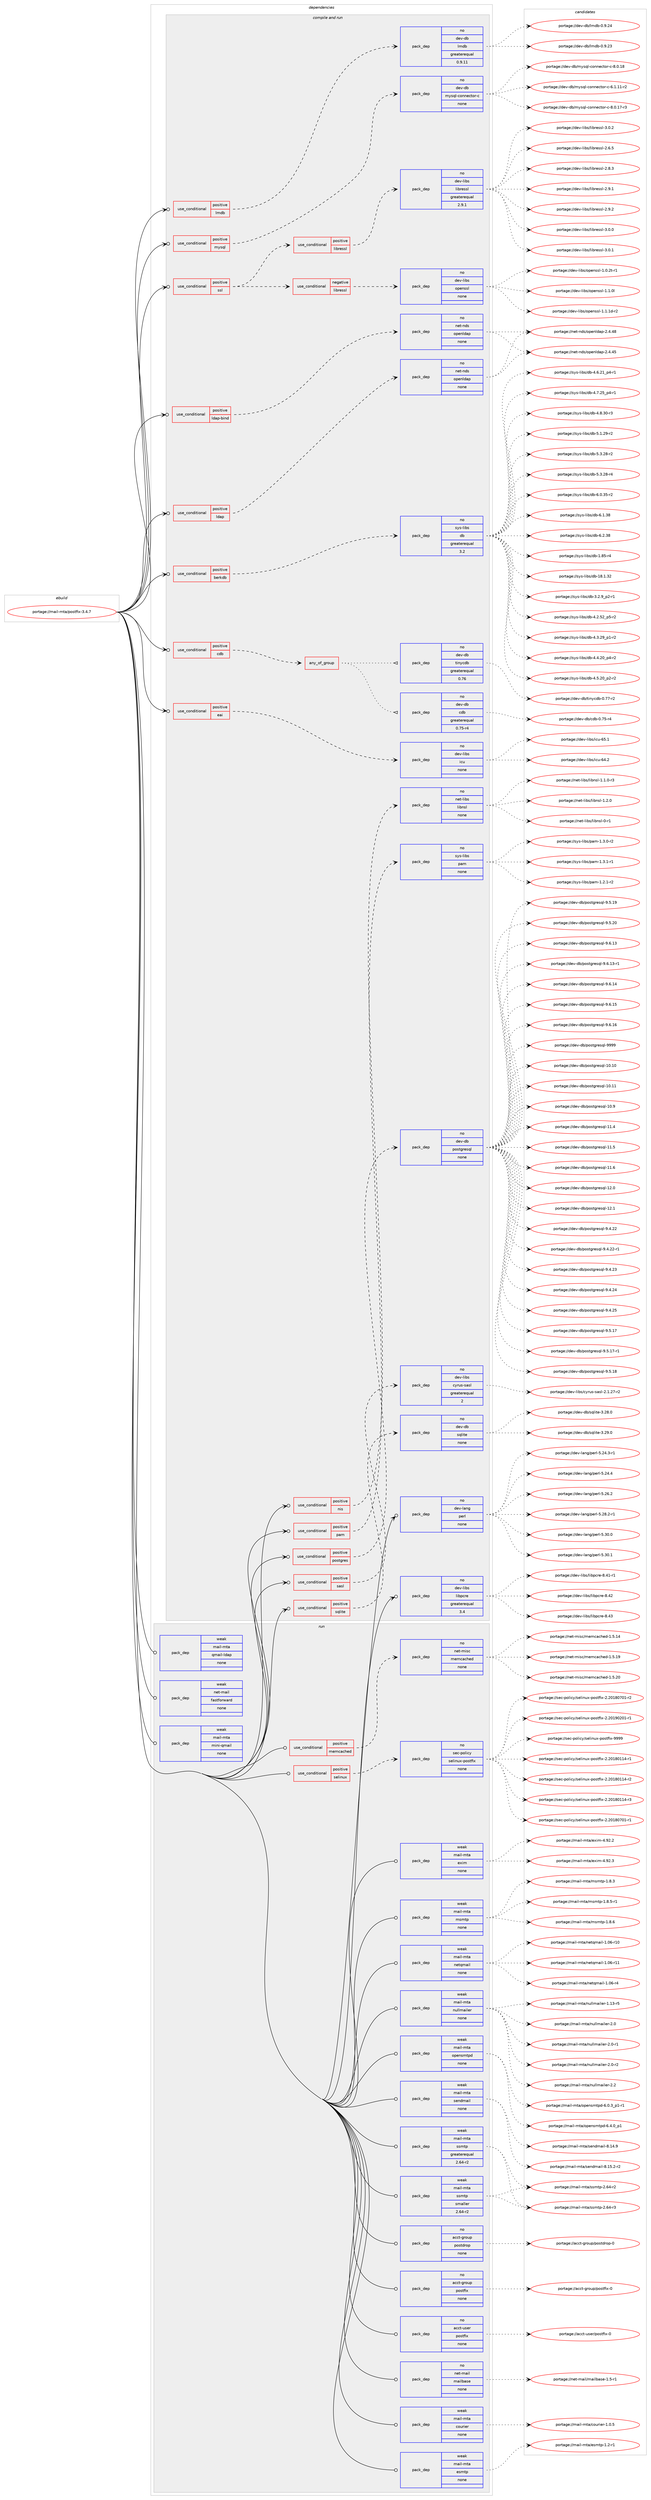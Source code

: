 digraph prolog {

# *************
# Graph options
# *************

newrank=true;
concentrate=true;
compound=true;
graph [rankdir=LR,fontname=Helvetica,fontsize=10,ranksep=1.5];#, ranksep=2.5, nodesep=0.2];
edge  [arrowhead=vee];
node  [fontname=Helvetica,fontsize=10];

# **********
# The ebuild
# **********

subgraph cluster_leftcol {
color=gray;
rank=same;
label=<<i>ebuild</i>>;
id [label="portage://mail-mta/postfix-3.4.7", color=red, width=4, href="../mail-mta/postfix-3.4.7.svg"];
}

# ****************
# The dependencies
# ****************

subgraph cluster_midcol {
color=gray;
label=<<i>dependencies</i>>;
subgraph cluster_compile {
fillcolor="#eeeeee";
style=filled;
label=<<i>compile</i>>;
}
subgraph cluster_compileandrun {
fillcolor="#eeeeee";
style=filled;
label=<<i>compile and run</i>>;
subgraph cond77220 {
dependency307319 [label=<<TABLE BORDER="0" CELLBORDER="1" CELLSPACING="0" CELLPADDING="4"><TR><TD ROWSPAN="3" CELLPADDING="10">use_conditional</TD></TR><TR><TD>positive</TD></TR><TR><TD>berkdb</TD></TR></TABLE>>, shape=none, color=red];
subgraph pack225169 {
dependency307320 [label=<<TABLE BORDER="0" CELLBORDER="1" CELLSPACING="0" CELLPADDING="4" WIDTH="220"><TR><TD ROWSPAN="6" CELLPADDING="30">pack_dep</TD></TR><TR><TD WIDTH="110">no</TD></TR><TR><TD>sys-libs</TD></TR><TR><TD>db</TD></TR><TR><TD>greaterequal</TD></TR><TR><TD>3.2</TD></TR></TABLE>>, shape=none, color=blue];
}
dependency307319:e -> dependency307320:w [weight=20,style="dashed",arrowhead="vee"];
}
id:e -> dependency307319:w [weight=20,style="solid",arrowhead="odotvee"];
subgraph cond77221 {
dependency307321 [label=<<TABLE BORDER="0" CELLBORDER="1" CELLSPACING="0" CELLPADDING="4"><TR><TD ROWSPAN="3" CELLPADDING="10">use_conditional</TD></TR><TR><TD>positive</TD></TR><TR><TD>cdb</TD></TR></TABLE>>, shape=none, color=red];
subgraph any4819 {
dependency307322 [label=<<TABLE BORDER="0" CELLBORDER="1" CELLSPACING="0" CELLPADDING="4"><TR><TD CELLPADDING="10">any_of_group</TD></TR></TABLE>>, shape=none, color=red];subgraph pack225170 {
dependency307323 [label=<<TABLE BORDER="0" CELLBORDER="1" CELLSPACING="0" CELLPADDING="4" WIDTH="220"><TR><TD ROWSPAN="6" CELLPADDING="30">pack_dep</TD></TR><TR><TD WIDTH="110">no</TD></TR><TR><TD>dev-db</TD></TR><TR><TD>tinycdb</TD></TR><TR><TD>greaterequal</TD></TR><TR><TD>0.76</TD></TR></TABLE>>, shape=none, color=blue];
}
dependency307322:e -> dependency307323:w [weight=20,style="dotted",arrowhead="oinv"];
subgraph pack225171 {
dependency307324 [label=<<TABLE BORDER="0" CELLBORDER="1" CELLSPACING="0" CELLPADDING="4" WIDTH="220"><TR><TD ROWSPAN="6" CELLPADDING="30">pack_dep</TD></TR><TR><TD WIDTH="110">no</TD></TR><TR><TD>dev-db</TD></TR><TR><TD>cdb</TD></TR><TR><TD>greaterequal</TD></TR><TR><TD>0.75-r4</TD></TR></TABLE>>, shape=none, color=blue];
}
dependency307322:e -> dependency307324:w [weight=20,style="dotted",arrowhead="oinv"];
}
dependency307321:e -> dependency307322:w [weight=20,style="dashed",arrowhead="vee"];
}
id:e -> dependency307321:w [weight=20,style="solid",arrowhead="odotvee"];
subgraph cond77222 {
dependency307325 [label=<<TABLE BORDER="0" CELLBORDER="1" CELLSPACING="0" CELLPADDING="4"><TR><TD ROWSPAN="3" CELLPADDING="10">use_conditional</TD></TR><TR><TD>positive</TD></TR><TR><TD>eai</TD></TR></TABLE>>, shape=none, color=red];
subgraph pack225172 {
dependency307326 [label=<<TABLE BORDER="0" CELLBORDER="1" CELLSPACING="0" CELLPADDING="4" WIDTH="220"><TR><TD ROWSPAN="6" CELLPADDING="30">pack_dep</TD></TR><TR><TD WIDTH="110">no</TD></TR><TR><TD>dev-libs</TD></TR><TR><TD>icu</TD></TR><TR><TD>none</TD></TR><TR><TD></TD></TR></TABLE>>, shape=none, color=blue];
}
dependency307325:e -> dependency307326:w [weight=20,style="dashed",arrowhead="vee"];
}
id:e -> dependency307325:w [weight=20,style="solid",arrowhead="odotvee"];
subgraph cond77223 {
dependency307327 [label=<<TABLE BORDER="0" CELLBORDER="1" CELLSPACING="0" CELLPADDING="4"><TR><TD ROWSPAN="3" CELLPADDING="10">use_conditional</TD></TR><TR><TD>positive</TD></TR><TR><TD>ldap</TD></TR></TABLE>>, shape=none, color=red];
subgraph pack225173 {
dependency307328 [label=<<TABLE BORDER="0" CELLBORDER="1" CELLSPACING="0" CELLPADDING="4" WIDTH="220"><TR><TD ROWSPAN="6" CELLPADDING="30">pack_dep</TD></TR><TR><TD WIDTH="110">no</TD></TR><TR><TD>net-nds</TD></TR><TR><TD>openldap</TD></TR><TR><TD>none</TD></TR><TR><TD></TD></TR></TABLE>>, shape=none, color=blue];
}
dependency307327:e -> dependency307328:w [weight=20,style="dashed",arrowhead="vee"];
}
id:e -> dependency307327:w [weight=20,style="solid",arrowhead="odotvee"];
subgraph cond77224 {
dependency307329 [label=<<TABLE BORDER="0" CELLBORDER="1" CELLSPACING="0" CELLPADDING="4"><TR><TD ROWSPAN="3" CELLPADDING="10">use_conditional</TD></TR><TR><TD>positive</TD></TR><TR><TD>ldap-bind</TD></TR></TABLE>>, shape=none, color=red];
subgraph pack225174 {
dependency307330 [label=<<TABLE BORDER="0" CELLBORDER="1" CELLSPACING="0" CELLPADDING="4" WIDTH="220"><TR><TD ROWSPAN="6" CELLPADDING="30">pack_dep</TD></TR><TR><TD WIDTH="110">no</TD></TR><TR><TD>net-nds</TD></TR><TR><TD>openldap</TD></TR><TR><TD>none</TD></TR><TR><TD></TD></TR></TABLE>>, shape=none, color=blue];
}
dependency307329:e -> dependency307330:w [weight=20,style="dashed",arrowhead="vee"];
}
id:e -> dependency307329:w [weight=20,style="solid",arrowhead="odotvee"];
subgraph cond77225 {
dependency307331 [label=<<TABLE BORDER="0" CELLBORDER="1" CELLSPACING="0" CELLPADDING="4"><TR><TD ROWSPAN="3" CELLPADDING="10">use_conditional</TD></TR><TR><TD>positive</TD></TR><TR><TD>lmdb</TD></TR></TABLE>>, shape=none, color=red];
subgraph pack225175 {
dependency307332 [label=<<TABLE BORDER="0" CELLBORDER="1" CELLSPACING="0" CELLPADDING="4" WIDTH="220"><TR><TD ROWSPAN="6" CELLPADDING="30">pack_dep</TD></TR><TR><TD WIDTH="110">no</TD></TR><TR><TD>dev-db</TD></TR><TR><TD>lmdb</TD></TR><TR><TD>greaterequal</TD></TR><TR><TD>0.9.11</TD></TR></TABLE>>, shape=none, color=blue];
}
dependency307331:e -> dependency307332:w [weight=20,style="dashed",arrowhead="vee"];
}
id:e -> dependency307331:w [weight=20,style="solid",arrowhead="odotvee"];
subgraph cond77226 {
dependency307333 [label=<<TABLE BORDER="0" CELLBORDER="1" CELLSPACING="0" CELLPADDING="4"><TR><TD ROWSPAN="3" CELLPADDING="10">use_conditional</TD></TR><TR><TD>positive</TD></TR><TR><TD>mysql</TD></TR></TABLE>>, shape=none, color=red];
subgraph pack225176 {
dependency307334 [label=<<TABLE BORDER="0" CELLBORDER="1" CELLSPACING="0" CELLPADDING="4" WIDTH="220"><TR><TD ROWSPAN="6" CELLPADDING="30">pack_dep</TD></TR><TR><TD WIDTH="110">no</TD></TR><TR><TD>dev-db</TD></TR><TR><TD>mysql-connector-c</TD></TR><TR><TD>none</TD></TR><TR><TD></TD></TR></TABLE>>, shape=none, color=blue];
}
dependency307333:e -> dependency307334:w [weight=20,style="dashed",arrowhead="vee"];
}
id:e -> dependency307333:w [weight=20,style="solid",arrowhead="odotvee"];
subgraph cond77227 {
dependency307335 [label=<<TABLE BORDER="0" CELLBORDER="1" CELLSPACING="0" CELLPADDING="4"><TR><TD ROWSPAN="3" CELLPADDING="10">use_conditional</TD></TR><TR><TD>positive</TD></TR><TR><TD>nis</TD></TR></TABLE>>, shape=none, color=red];
subgraph pack225177 {
dependency307336 [label=<<TABLE BORDER="0" CELLBORDER="1" CELLSPACING="0" CELLPADDING="4" WIDTH="220"><TR><TD ROWSPAN="6" CELLPADDING="30">pack_dep</TD></TR><TR><TD WIDTH="110">no</TD></TR><TR><TD>net-libs</TD></TR><TR><TD>libnsl</TD></TR><TR><TD>none</TD></TR><TR><TD></TD></TR></TABLE>>, shape=none, color=blue];
}
dependency307335:e -> dependency307336:w [weight=20,style="dashed",arrowhead="vee"];
}
id:e -> dependency307335:w [weight=20,style="solid",arrowhead="odotvee"];
subgraph cond77228 {
dependency307337 [label=<<TABLE BORDER="0" CELLBORDER="1" CELLSPACING="0" CELLPADDING="4"><TR><TD ROWSPAN="3" CELLPADDING="10">use_conditional</TD></TR><TR><TD>positive</TD></TR><TR><TD>pam</TD></TR></TABLE>>, shape=none, color=red];
subgraph pack225178 {
dependency307338 [label=<<TABLE BORDER="0" CELLBORDER="1" CELLSPACING="0" CELLPADDING="4" WIDTH="220"><TR><TD ROWSPAN="6" CELLPADDING="30">pack_dep</TD></TR><TR><TD WIDTH="110">no</TD></TR><TR><TD>sys-libs</TD></TR><TR><TD>pam</TD></TR><TR><TD>none</TD></TR><TR><TD></TD></TR></TABLE>>, shape=none, color=blue];
}
dependency307337:e -> dependency307338:w [weight=20,style="dashed",arrowhead="vee"];
}
id:e -> dependency307337:w [weight=20,style="solid",arrowhead="odotvee"];
subgraph cond77229 {
dependency307339 [label=<<TABLE BORDER="0" CELLBORDER="1" CELLSPACING="0" CELLPADDING="4"><TR><TD ROWSPAN="3" CELLPADDING="10">use_conditional</TD></TR><TR><TD>positive</TD></TR><TR><TD>postgres</TD></TR></TABLE>>, shape=none, color=red];
subgraph pack225179 {
dependency307340 [label=<<TABLE BORDER="0" CELLBORDER="1" CELLSPACING="0" CELLPADDING="4" WIDTH="220"><TR><TD ROWSPAN="6" CELLPADDING="30">pack_dep</TD></TR><TR><TD WIDTH="110">no</TD></TR><TR><TD>dev-db</TD></TR><TR><TD>postgresql</TD></TR><TR><TD>none</TD></TR><TR><TD></TD></TR></TABLE>>, shape=none, color=blue];
}
dependency307339:e -> dependency307340:w [weight=20,style="dashed",arrowhead="vee"];
}
id:e -> dependency307339:w [weight=20,style="solid",arrowhead="odotvee"];
subgraph cond77230 {
dependency307341 [label=<<TABLE BORDER="0" CELLBORDER="1" CELLSPACING="0" CELLPADDING="4"><TR><TD ROWSPAN="3" CELLPADDING="10">use_conditional</TD></TR><TR><TD>positive</TD></TR><TR><TD>sasl</TD></TR></TABLE>>, shape=none, color=red];
subgraph pack225180 {
dependency307342 [label=<<TABLE BORDER="0" CELLBORDER="1" CELLSPACING="0" CELLPADDING="4" WIDTH="220"><TR><TD ROWSPAN="6" CELLPADDING="30">pack_dep</TD></TR><TR><TD WIDTH="110">no</TD></TR><TR><TD>dev-libs</TD></TR><TR><TD>cyrus-sasl</TD></TR><TR><TD>greaterequal</TD></TR><TR><TD>2</TD></TR></TABLE>>, shape=none, color=blue];
}
dependency307341:e -> dependency307342:w [weight=20,style="dashed",arrowhead="vee"];
}
id:e -> dependency307341:w [weight=20,style="solid",arrowhead="odotvee"];
subgraph cond77231 {
dependency307343 [label=<<TABLE BORDER="0" CELLBORDER="1" CELLSPACING="0" CELLPADDING="4"><TR><TD ROWSPAN="3" CELLPADDING="10">use_conditional</TD></TR><TR><TD>positive</TD></TR><TR><TD>sqlite</TD></TR></TABLE>>, shape=none, color=red];
subgraph pack225181 {
dependency307344 [label=<<TABLE BORDER="0" CELLBORDER="1" CELLSPACING="0" CELLPADDING="4" WIDTH="220"><TR><TD ROWSPAN="6" CELLPADDING="30">pack_dep</TD></TR><TR><TD WIDTH="110">no</TD></TR><TR><TD>dev-db</TD></TR><TR><TD>sqlite</TD></TR><TR><TD>none</TD></TR><TR><TD></TD></TR></TABLE>>, shape=none, color=blue];
}
dependency307343:e -> dependency307344:w [weight=20,style="dashed",arrowhead="vee"];
}
id:e -> dependency307343:w [weight=20,style="solid",arrowhead="odotvee"];
subgraph cond77232 {
dependency307345 [label=<<TABLE BORDER="0" CELLBORDER="1" CELLSPACING="0" CELLPADDING="4"><TR><TD ROWSPAN="3" CELLPADDING="10">use_conditional</TD></TR><TR><TD>positive</TD></TR><TR><TD>ssl</TD></TR></TABLE>>, shape=none, color=red];
subgraph cond77233 {
dependency307346 [label=<<TABLE BORDER="0" CELLBORDER="1" CELLSPACING="0" CELLPADDING="4"><TR><TD ROWSPAN="3" CELLPADDING="10">use_conditional</TD></TR><TR><TD>negative</TD></TR><TR><TD>libressl</TD></TR></TABLE>>, shape=none, color=red];
subgraph pack225182 {
dependency307347 [label=<<TABLE BORDER="0" CELLBORDER="1" CELLSPACING="0" CELLPADDING="4" WIDTH="220"><TR><TD ROWSPAN="6" CELLPADDING="30">pack_dep</TD></TR><TR><TD WIDTH="110">no</TD></TR><TR><TD>dev-libs</TD></TR><TR><TD>openssl</TD></TR><TR><TD>none</TD></TR><TR><TD></TD></TR></TABLE>>, shape=none, color=blue];
}
dependency307346:e -> dependency307347:w [weight=20,style="dashed",arrowhead="vee"];
}
dependency307345:e -> dependency307346:w [weight=20,style="dashed",arrowhead="vee"];
subgraph cond77234 {
dependency307348 [label=<<TABLE BORDER="0" CELLBORDER="1" CELLSPACING="0" CELLPADDING="4"><TR><TD ROWSPAN="3" CELLPADDING="10">use_conditional</TD></TR><TR><TD>positive</TD></TR><TR><TD>libressl</TD></TR></TABLE>>, shape=none, color=red];
subgraph pack225183 {
dependency307349 [label=<<TABLE BORDER="0" CELLBORDER="1" CELLSPACING="0" CELLPADDING="4" WIDTH="220"><TR><TD ROWSPAN="6" CELLPADDING="30">pack_dep</TD></TR><TR><TD WIDTH="110">no</TD></TR><TR><TD>dev-libs</TD></TR><TR><TD>libressl</TD></TR><TR><TD>greaterequal</TD></TR><TR><TD>2.9.1</TD></TR></TABLE>>, shape=none, color=blue];
}
dependency307348:e -> dependency307349:w [weight=20,style="dashed",arrowhead="vee"];
}
dependency307345:e -> dependency307348:w [weight=20,style="dashed",arrowhead="vee"];
}
id:e -> dependency307345:w [weight=20,style="solid",arrowhead="odotvee"];
subgraph pack225184 {
dependency307350 [label=<<TABLE BORDER="0" CELLBORDER="1" CELLSPACING="0" CELLPADDING="4" WIDTH="220"><TR><TD ROWSPAN="6" CELLPADDING="30">pack_dep</TD></TR><TR><TD WIDTH="110">no</TD></TR><TR><TD>dev-lang</TD></TR><TR><TD>perl</TD></TR><TR><TD>none</TD></TR><TR><TD></TD></TR></TABLE>>, shape=none, color=blue];
}
id:e -> dependency307350:w [weight=20,style="solid",arrowhead="odotvee"];
subgraph pack225185 {
dependency307351 [label=<<TABLE BORDER="0" CELLBORDER="1" CELLSPACING="0" CELLPADDING="4" WIDTH="220"><TR><TD ROWSPAN="6" CELLPADDING="30">pack_dep</TD></TR><TR><TD WIDTH="110">no</TD></TR><TR><TD>dev-libs</TD></TR><TR><TD>libpcre</TD></TR><TR><TD>greaterequal</TD></TR><TR><TD>3.4</TD></TR></TABLE>>, shape=none, color=blue];
}
id:e -> dependency307351:w [weight=20,style="solid",arrowhead="odotvee"];
}
subgraph cluster_run {
fillcolor="#eeeeee";
style=filled;
label=<<i>run</i>>;
subgraph cond77235 {
dependency307352 [label=<<TABLE BORDER="0" CELLBORDER="1" CELLSPACING="0" CELLPADDING="4"><TR><TD ROWSPAN="3" CELLPADDING="10">use_conditional</TD></TR><TR><TD>positive</TD></TR><TR><TD>memcached</TD></TR></TABLE>>, shape=none, color=red];
subgraph pack225186 {
dependency307353 [label=<<TABLE BORDER="0" CELLBORDER="1" CELLSPACING="0" CELLPADDING="4" WIDTH="220"><TR><TD ROWSPAN="6" CELLPADDING="30">pack_dep</TD></TR><TR><TD WIDTH="110">no</TD></TR><TR><TD>net-misc</TD></TR><TR><TD>memcached</TD></TR><TR><TD>none</TD></TR><TR><TD></TD></TR></TABLE>>, shape=none, color=blue];
}
dependency307352:e -> dependency307353:w [weight=20,style="dashed",arrowhead="vee"];
}
id:e -> dependency307352:w [weight=20,style="solid",arrowhead="odot"];
subgraph cond77236 {
dependency307354 [label=<<TABLE BORDER="0" CELLBORDER="1" CELLSPACING="0" CELLPADDING="4"><TR><TD ROWSPAN="3" CELLPADDING="10">use_conditional</TD></TR><TR><TD>positive</TD></TR><TR><TD>selinux</TD></TR></TABLE>>, shape=none, color=red];
subgraph pack225187 {
dependency307355 [label=<<TABLE BORDER="0" CELLBORDER="1" CELLSPACING="0" CELLPADDING="4" WIDTH="220"><TR><TD ROWSPAN="6" CELLPADDING="30">pack_dep</TD></TR><TR><TD WIDTH="110">no</TD></TR><TR><TD>sec-policy</TD></TR><TR><TD>selinux-postfix</TD></TR><TR><TD>none</TD></TR><TR><TD></TD></TR></TABLE>>, shape=none, color=blue];
}
dependency307354:e -> dependency307355:w [weight=20,style="dashed",arrowhead="vee"];
}
id:e -> dependency307354:w [weight=20,style="solid",arrowhead="odot"];
subgraph pack225188 {
dependency307356 [label=<<TABLE BORDER="0" CELLBORDER="1" CELLSPACING="0" CELLPADDING="4" WIDTH="220"><TR><TD ROWSPAN="6" CELLPADDING="30">pack_dep</TD></TR><TR><TD WIDTH="110">no</TD></TR><TR><TD>acct-group</TD></TR><TR><TD>postdrop</TD></TR><TR><TD>none</TD></TR><TR><TD></TD></TR></TABLE>>, shape=none, color=blue];
}
id:e -> dependency307356:w [weight=20,style="solid",arrowhead="odot"];
subgraph pack225189 {
dependency307357 [label=<<TABLE BORDER="0" CELLBORDER="1" CELLSPACING="0" CELLPADDING="4" WIDTH="220"><TR><TD ROWSPAN="6" CELLPADDING="30">pack_dep</TD></TR><TR><TD WIDTH="110">no</TD></TR><TR><TD>acct-group</TD></TR><TR><TD>postfix</TD></TR><TR><TD>none</TD></TR><TR><TD></TD></TR></TABLE>>, shape=none, color=blue];
}
id:e -> dependency307357:w [weight=20,style="solid",arrowhead="odot"];
subgraph pack225190 {
dependency307358 [label=<<TABLE BORDER="0" CELLBORDER="1" CELLSPACING="0" CELLPADDING="4" WIDTH="220"><TR><TD ROWSPAN="6" CELLPADDING="30">pack_dep</TD></TR><TR><TD WIDTH="110">no</TD></TR><TR><TD>acct-user</TD></TR><TR><TD>postfix</TD></TR><TR><TD>none</TD></TR><TR><TD></TD></TR></TABLE>>, shape=none, color=blue];
}
id:e -> dependency307358:w [weight=20,style="solid",arrowhead="odot"];
subgraph pack225191 {
dependency307359 [label=<<TABLE BORDER="0" CELLBORDER="1" CELLSPACING="0" CELLPADDING="4" WIDTH="220"><TR><TD ROWSPAN="6" CELLPADDING="30">pack_dep</TD></TR><TR><TD WIDTH="110">no</TD></TR><TR><TD>net-mail</TD></TR><TR><TD>mailbase</TD></TR><TR><TD>none</TD></TR><TR><TD></TD></TR></TABLE>>, shape=none, color=blue];
}
id:e -> dependency307359:w [weight=20,style="solid",arrowhead="odot"];
subgraph pack225192 {
dependency307360 [label=<<TABLE BORDER="0" CELLBORDER="1" CELLSPACING="0" CELLPADDING="4" WIDTH="220"><TR><TD ROWSPAN="6" CELLPADDING="30">pack_dep</TD></TR><TR><TD WIDTH="110">weak</TD></TR><TR><TD>mail-mta</TD></TR><TR><TD>courier</TD></TR><TR><TD>none</TD></TR><TR><TD></TD></TR></TABLE>>, shape=none, color=blue];
}
id:e -> dependency307360:w [weight=20,style="solid",arrowhead="odot"];
subgraph pack225193 {
dependency307361 [label=<<TABLE BORDER="0" CELLBORDER="1" CELLSPACING="0" CELLPADDING="4" WIDTH="220"><TR><TD ROWSPAN="6" CELLPADDING="30">pack_dep</TD></TR><TR><TD WIDTH="110">weak</TD></TR><TR><TD>mail-mta</TD></TR><TR><TD>esmtp</TD></TR><TR><TD>none</TD></TR><TR><TD></TD></TR></TABLE>>, shape=none, color=blue];
}
id:e -> dependency307361:w [weight=20,style="solid",arrowhead="odot"];
subgraph pack225194 {
dependency307362 [label=<<TABLE BORDER="0" CELLBORDER="1" CELLSPACING="0" CELLPADDING="4" WIDTH="220"><TR><TD ROWSPAN="6" CELLPADDING="30">pack_dep</TD></TR><TR><TD WIDTH="110">weak</TD></TR><TR><TD>mail-mta</TD></TR><TR><TD>exim</TD></TR><TR><TD>none</TD></TR><TR><TD></TD></TR></TABLE>>, shape=none, color=blue];
}
id:e -> dependency307362:w [weight=20,style="solid",arrowhead="odot"];
subgraph pack225195 {
dependency307363 [label=<<TABLE BORDER="0" CELLBORDER="1" CELLSPACING="0" CELLPADDING="4" WIDTH="220"><TR><TD ROWSPAN="6" CELLPADDING="30">pack_dep</TD></TR><TR><TD WIDTH="110">weak</TD></TR><TR><TD>mail-mta</TD></TR><TR><TD>mini-qmail</TD></TR><TR><TD>none</TD></TR><TR><TD></TD></TR></TABLE>>, shape=none, color=blue];
}
id:e -> dependency307363:w [weight=20,style="solid",arrowhead="odot"];
subgraph pack225196 {
dependency307364 [label=<<TABLE BORDER="0" CELLBORDER="1" CELLSPACING="0" CELLPADDING="4" WIDTH="220"><TR><TD ROWSPAN="6" CELLPADDING="30">pack_dep</TD></TR><TR><TD WIDTH="110">weak</TD></TR><TR><TD>mail-mta</TD></TR><TR><TD>msmtp</TD></TR><TR><TD>none</TD></TR><TR><TD></TD></TR></TABLE>>, shape=none, color=blue];
}
id:e -> dependency307364:w [weight=20,style="solid",arrowhead="odot"];
subgraph pack225197 {
dependency307365 [label=<<TABLE BORDER="0" CELLBORDER="1" CELLSPACING="0" CELLPADDING="4" WIDTH="220"><TR><TD ROWSPAN="6" CELLPADDING="30">pack_dep</TD></TR><TR><TD WIDTH="110">weak</TD></TR><TR><TD>mail-mta</TD></TR><TR><TD>netqmail</TD></TR><TR><TD>none</TD></TR><TR><TD></TD></TR></TABLE>>, shape=none, color=blue];
}
id:e -> dependency307365:w [weight=20,style="solid",arrowhead="odot"];
subgraph pack225198 {
dependency307366 [label=<<TABLE BORDER="0" CELLBORDER="1" CELLSPACING="0" CELLPADDING="4" WIDTH="220"><TR><TD ROWSPAN="6" CELLPADDING="30">pack_dep</TD></TR><TR><TD WIDTH="110">weak</TD></TR><TR><TD>mail-mta</TD></TR><TR><TD>nullmailer</TD></TR><TR><TD>none</TD></TR><TR><TD></TD></TR></TABLE>>, shape=none, color=blue];
}
id:e -> dependency307366:w [weight=20,style="solid",arrowhead="odot"];
subgraph pack225199 {
dependency307367 [label=<<TABLE BORDER="0" CELLBORDER="1" CELLSPACING="0" CELLPADDING="4" WIDTH="220"><TR><TD ROWSPAN="6" CELLPADDING="30">pack_dep</TD></TR><TR><TD WIDTH="110">weak</TD></TR><TR><TD>mail-mta</TD></TR><TR><TD>opensmtpd</TD></TR><TR><TD>none</TD></TR><TR><TD></TD></TR></TABLE>>, shape=none, color=blue];
}
id:e -> dependency307367:w [weight=20,style="solid",arrowhead="odot"];
subgraph pack225200 {
dependency307368 [label=<<TABLE BORDER="0" CELLBORDER="1" CELLSPACING="0" CELLPADDING="4" WIDTH="220"><TR><TD ROWSPAN="6" CELLPADDING="30">pack_dep</TD></TR><TR><TD WIDTH="110">weak</TD></TR><TR><TD>mail-mta</TD></TR><TR><TD>qmail-ldap</TD></TR><TR><TD>none</TD></TR><TR><TD></TD></TR></TABLE>>, shape=none, color=blue];
}
id:e -> dependency307368:w [weight=20,style="solid",arrowhead="odot"];
subgraph pack225201 {
dependency307369 [label=<<TABLE BORDER="0" CELLBORDER="1" CELLSPACING="0" CELLPADDING="4" WIDTH="220"><TR><TD ROWSPAN="6" CELLPADDING="30">pack_dep</TD></TR><TR><TD WIDTH="110">weak</TD></TR><TR><TD>mail-mta</TD></TR><TR><TD>sendmail</TD></TR><TR><TD>none</TD></TR><TR><TD></TD></TR></TABLE>>, shape=none, color=blue];
}
id:e -> dependency307369:w [weight=20,style="solid",arrowhead="odot"];
subgraph pack225202 {
dependency307370 [label=<<TABLE BORDER="0" CELLBORDER="1" CELLSPACING="0" CELLPADDING="4" WIDTH="220"><TR><TD ROWSPAN="6" CELLPADDING="30">pack_dep</TD></TR><TR><TD WIDTH="110">weak</TD></TR><TR><TD>mail-mta</TD></TR><TR><TD>ssmtp</TD></TR><TR><TD>greaterequal</TD></TR><TR><TD>2.64-r2</TD></TR></TABLE>>, shape=none, color=blue];
}
id:e -> dependency307370:w [weight=20,style="solid",arrowhead="odot"];
subgraph pack225203 {
dependency307371 [label=<<TABLE BORDER="0" CELLBORDER="1" CELLSPACING="0" CELLPADDING="4" WIDTH="220"><TR><TD ROWSPAN="6" CELLPADDING="30">pack_dep</TD></TR><TR><TD WIDTH="110">weak</TD></TR><TR><TD>mail-mta</TD></TR><TR><TD>ssmtp</TD></TR><TR><TD>smaller</TD></TR><TR><TD>2.64-r2</TD></TR></TABLE>>, shape=none, color=blue];
}
id:e -> dependency307371:w [weight=20,style="solid",arrowhead="odot"];
subgraph pack225204 {
dependency307372 [label=<<TABLE BORDER="0" CELLBORDER="1" CELLSPACING="0" CELLPADDING="4" WIDTH="220"><TR><TD ROWSPAN="6" CELLPADDING="30">pack_dep</TD></TR><TR><TD WIDTH="110">weak</TD></TR><TR><TD>net-mail</TD></TR><TR><TD>fastforward</TD></TR><TR><TD>none</TD></TR><TR><TD></TD></TR></TABLE>>, shape=none, color=blue];
}
id:e -> dependency307372:w [weight=20,style="solid",arrowhead="odot"];
}
}

# **************
# The candidates
# **************

subgraph cluster_choices {
rank=same;
color=gray;
label=<<i>candidates</i>>;

subgraph choice225169 {
color=black;
nodesep=1;
choiceportage1151211154510810598115471009845494656534511452 [label="portage://sys-libs/db-1.85-r4", color=red, width=4,href="../sys-libs/db-1.85-r4.svg"];
choiceportage115121115451081059811547100984549564649465150 [label="portage://sys-libs/db-18.1.32", color=red, width=4,href="../sys-libs/db-18.1.32.svg"];
choiceportage1151211154510810598115471009845514650465795112504511449 [label="portage://sys-libs/db-3.2.9_p2-r1", color=red, width=4,href="../sys-libs/db-3.2.9_p2-r1.svg"];
choiceportage115121115451081059811547100984552465046535095112534511450 [label="portage://sys-libs/db-4.2.52_p5-r2", color=red, width=4,href="../sys-libs/db-4.2.52_p5-r2.svg"];
choiceportage115121115451081059811547100984552465146505795112494511450 [label="portage://sys-libs/db-4.3.29_p1-r2", color=red, width=4,href="../sys-libs/db-4.3.29_p1-r2.svg"];
choiceportage115121115451081059811547100984552465246504895112524511450 [label="portage://sys-libs/db-4.4.20_p4-r2", color=red, width=4,href="../sys-libs/db-4.4.20_p4-r2.svg"];
choiceportage115121115451081059811547100984552465346504895112504511450 [label="portage://sys-libs/db-4.5.20_p2-r2", color=red, width=4,href="../sys-libs/db-4.5.20_p2-r2.svg"];
choiceportage115121115451081059811547100984552465446504995112524511449 [label="portage://sys-libs/db-4.6.21_p4-r1", color=red, width=4,href="../sys-libs/db-4.6.21_p4-r1.svg"];
choiceportage115121115451081059811547100984552465546505395112524511449 [label="portage://sys-libs/db-4.7.25_p4-r1", color=red, width=4,href="../sys-libs/db-4.7.25_p4-r1.svg"];
choiceportage11512111545108105981154710098455246564651484511451 [label="portage://sys-libs/db-4.8.30-r3", color=red, width=4,href="../sys-libs/db-4.8.30-r3.svg"];
choiceportage11512111545108105981154710098455346494650574511450 [label="portage://sys-libs/db-5.1.29-r2", color=red, width=4,href="../sys-libs/db-5.1.29-r2.svg"];
choiceportage11512111545108105981154710098455346514650564511450 [label="portage://sys-libs/db-5.3.28-r2", color=red, width=4,href="../sys-libs/db-5.3.28-r2.svg"];
choiceportage11512111545108105981154710098455346514650564511452 [label="portage://sys-libs/db-5.3.28-r4", color=red, width=4,href="../sys-libs/db-5.3.28-r4.svg"];
choiceportage11512111545108105981154710098455446484651534511450 [label="portage://sys-libs/db-6.0.35-r2", color=red, width=4,href="../sys-libs/db-6.0.35-r2.svg"];
choiceportage1151211154510810598115471009845544649465156 [label="portage://sys-libs/db-6.1.38", color=red, width=4,href="../sys-libs/db-6.1.38.svg"];
choiceportage1151211154510810598115471009845544650465156 [label="portage://sys-libs/db-6.2.38", color=red, width=4,href="../sys-libs/db-6.2.38.svg"];
dependency307320:e -> choiceportage1151211154510810598115471009845494656534511452:w [style=dotted,weight="100"];
dependency307320:e -> choiceportage115121115451081059811547100984549564649465150:w [style=dotted,weight="100"];
dependency307320:e -> choiceportage1151211154510810598115471009845514650465795112504511449:w [style=dotted,weight="100"];
dependency307320:e -> choiceportage115121115451081059811547100984552465046535095112534511450:w [style=dotted,weight="100"];
dependency307320:e -> choiceportage115121115451081059811547100984552465146505795112494511450:w [style=dotted,weight="100"];
dependency307320:e -> choiceportage115121115451081059811547100984552465246504895112524511450:w [style=dotted,weight="100"];
dependency307320:e -> choiceportage115121115451081059811547100984552465346504895112504511450:w [style=dotted,weight="100"];
dependency307320:e -> choiceportage115121115451081059811547100984552465446504995112524511449:w [style=dotted,weight="100"];
dependency307320:e -> choiceportage115121115451081059811547100984552465546505395112524511449:w [style=dotted,weight="100"];
dependency307320:e -> choiceportage11512111545108105981154710098455246564651484511451:w [style=dotted,weight="100"];
dependency307320:e -> choiceportage11512111545108105981154710098455346494650574511450:w [style=dotted,weight="100"];
dependency307320:e -> choiceportage11512111545108105981154710098455346514650564511450:w [style=dotted,weight="100"];
dependency307320:e -> choiceportage11512111545108105981154710098455346514650564511452:w [style=dotted,weight="100"];
dependency307320:e -> choiceportage11512111545108105981154710098455446484651534511450:w [style=dotted,weight="100"];
dependency307320:e -> choiceportage1151211154510810598115471009845544649465156:w [style=dotted,weight="100"];
dependency307320:e -> choiceportage1151211154510810598115471009845544650465156:w [style=dotted,weight="100"];
}
subgraph choice225170 {
color=black;
nodesep=1;
choiceportage100101118451009847116105110121991009845484655554511450 [label="portage://dev-db/tinycdb-0.77-r2", color=red, width=4,href="../dev-db/tinycdb-0.77-r2.svg"];
dependency307323:e -> choiceportage100101118451009847116105110121991009845484655554511450:w [style=dotted,weight="100"];
}
subgraph choice225171 {
color=black;
nodesep=1;
choiceportage100101118451009847991009845484655534511452 [label="portage://dev-db/cdb-0.75-r4", color=red, width=4,href="../dev-db/cdb-0.75-r4.svg"];
dependency307324:e -> choiceportage100101118451009847991009845484655534511452:w [style=dotted,weight="100"];
}
subgraph choice225172 {
color=black;
nodesep=1;
choiceportage100101118451081059811547105991174554524650 [label="portage://dev-libs/icu-64.2", color=red, width=4,href="../dev-libs/icu-64.2.svg"];
choiceportage100101118451081059811547105991174554534649 [label="portage://dev-libs/icu-65.1", color=red, width=4,href="../dev-libs/icu-65.1.svg"];
dependency307326:e -> choiceportage100101118451081059811547105991174554524650:w [style=dotted,weight="100"];
dependency307326:e -> choiceportage100101118451081059811547105991174554534649:w [style=dotted,weight="100"];
}
subgraph choice225173 {
color=black;
nodesep=1;
choiceportage11010111645110100115471111121011101081009711245504652465253 [label="portage://net-nds/openldap-2.4.45", color=red, width=4,href="../net-nds/openldap-2.4.45.svg"];
choiceportage11010111645110100115471111121011101081009711245504652465256 [label="portage://net-nds/openldap-2.4.48", color=red, width=4,href="../net-nds/openldap-2.4.48.svg"];
dependency307328:e -> choiceportage11010111645110100115471111121011101081009711245504652465253:w [style=dotted,weight="100"];
dependency307328:e -> choiceportage11010111645110100115471111121011101081009711245504652465256:w [style=dotted,weight="100"];
}
subgraph choice225174 {
color=black;
nodesep=1;
choiceportage11010111645110100115471111121011101081009711245504652465253 [label="portage://net-nds/openldap-2.4.45", color=red, width=4,href="../net-nds/openldap-2.4.45.svg"];
choiceportage11010111645110100115471111121011101081009711245504652465256 [label="portage://net-nds/openldap-2.4.48", color=red, width=4,href="../net-nds/openldap-2.4.48.svg"];
dependency307330:e -> choiceportage11010111645110100115471111121011101081009711245504652465253:w [style=dotted,weight="100"];
dependency307330:e -> choiceportage11010111645110100115471111121011101081009711245504652465256:w [style=dotted,weight="100"];
}
subgraph choice225175 {
color=black;
nodesep=1;
choiceportage1001011184510098471081091009845484657465051 [label="portage://dev-db/lmdb-0.9.23", color=red, width=4,href="../dev-db/lmdb-0.9.23.svg"];
choiceportage1001011184510098471081091009845484657465052 [label="portage://dev-db/lmdb-0.9.24", color=red, width=4,href="../dev-db/lmdb-0.9.24.svg"];
dependency307332:e -> choiceportage1001011184510098471081091009845484657465051:w [style=dotted,weight="100"];
dependency307332:e -> choiceportage1001011184510098471081091009845484657465052:w [style=dotted,weight="100"];
}
subgraph choice225176 {
color=black;
nodesep=1;
choiceportage1001011184510098471091211151131084599111110110101991161111144599455446494649494511450 [label="portage://dev-db/mysql-connector-c-6.1.11-r2", color=red, width=4,href="../dev-db/mysql-connector-c-6.1.11-r2.svg"];
choiceportage1001011184510098471091211151131084599111110110101991161111144599455646484649554511451 [label="portage://dev-db/mysql-connector-c-8.0.17-r3", color=red, width=4,href="../dev-db/mysql-connector-c-8.0.17-r3.svg"];
choiceportage100101118451009847109121115113108459911111011010199116111114459945564648464956 [label="portage://dev-db/mysql-connector-c-8.0.18", color=red, width=4,href="../dev-db/mysql-connector-c-8.0.18.svg"];
dependency307334:e -> choiceportage1001011184510098471091211151131084599111110110101991161111144599455446494649494511450:w [style=dotted,weight="100"];
dependency307334:e -> choiceportage1001011184510098471091211151131084599111110110101991161111144599455646484649554511451:w [style=dotted,weight="100"];
dependency307334:e -> choiceportage100101118451009847109121115113108459911111011010199116111114459945564648464956:w [style=dotted,weight="100"];
}
subgraph choice225177 {
color=black;
nodesep=1;
choiceportage1101011164510810598115471081059811011510845484511449 [label="portage://net-libs/libnsl-0-r1", color=red, width=4,href="../net-libs/libnsl-0-r1.svg"];
choiceportage110101116451081059811547108105981101151084549464946484511451 [label="portage://net-libs/libnsl-1.1.0-r3", color=red, width=4,href="../net-libs/libnsl-1.1.0-r3.svg"];
choiceportage11010111645108105981154710810598110115108454946504648 [label="portage://net-libs/libnsl-1.2.0", color=red, width=4,href="../net-libs/libnsl-1.2.0.svg"];
dependency307336:e -> choiceportage1101011164510810598115471081059811011510845484511449:w [style=dotted,weight="100"];
dependency307336:e -> choiceportage110101116451081059811547108105981101151084549464946484511451:w [style=dotted,weight="100"];
dependency307336:e -> choiceportage11010111645108105981154710810598110115108454946504648:w [style=dotted,weight="100"];
}
subgraph choice225178 {
color=black;
nodesep=1;
choiceportage115121115451081059811547112971094549465046494511450 [label="portage://sys-libs/pam-1.2.1-r2", color=red, width=4,href="../sys-libs/pam-1.2.1-r2.svg"];
choiceportage115121115451081059811547112971094549465146484511450 [label="portage://sys-libs/pam-1.3.0-r2", color=red, width=4,href="../sys-libs/pam-1.3.0-r2.svg"];
choiceportage115121115451081059811547112971094549465146494511449 [label="portage://sys-libs/pam-1.3.1-r1", color=red, width=4,href="../sys-libs/pam-1.3.1-r1.svg"];
dependency307338:e -> choiceportage115121115451081059811547112971094549465046494511450:w [style=dotted,weight="100"];
dependency307338:e -> choiceportage115121115451081059811547112971094549465146484511450:w [style=dotted,weight="100"];
dependency307338:e -> choiceportage115121115451081059811547112971094549465146494511449:w [style=dotted,weight="100"];
}
subgraph choice225179 {
color=black;
nodesep=1;
choiceportage100101118451009847112111115116103114101115113108454948464948 [label="portage://dev-db/postgresql-10.10", color=red, width=4,href="../dev-db/postgresql-10.10.svg"];
choiceportage100101118451009847112111115116103114101115113108454948464949 [label="portage://dev-db/postgresql-10.11", color=red, width=4,href="../dev-db/postgresql-10.11.svg"];
choiceportage1001011184510098471121111151161031141011151131084549484657 [label="portage://dev-db/postgresql-10.9", color=red, width=4,href="../dev-db/postgresql-10.9.svg"];
choiceportage1001011184510098471121111151161031141011151131084549494652 [label="portage://dev-db/postgresql-11.4", color=red, width=4,href="../dev-db/postgresql-11.4.svg"];
choiceportage1001011184510098471121111151161031141011151131084549494653 [label="portage://dev-db/postgresql-11.5", color=red, width=4,href="../dev-db/postgresql-11.5.svg"];
choiceportage1001011184510098471121111151161031141011151131084549494654 [label="portage://dev-db/postgresql-11.6", color=red, width=4,href="../dev-db/postgresql-11.6.svg"];
choiceportage1001011184510098471121111151161031141011151131084549504648 [label="portage://dev-db/postgresql-12.0", color=red, width=4,href="../dev-db/postgresql-12.0.svg"];
choiceportage1001011184510098471121111151161031141011151131084549504649 [label="portage://dev-db/postgresql-12.1", color=red, width=4,href="../dev-db/postgresql-12.1.svg"];
choiceportage10010111845100984711211111511610311410111511310845574652465050 [label="portage://dev-db/postgresql-9.4.22", color=red, width=4,href="../dev-db/postgresql-9.4.22.svg"];
choiceportage100101118451009847112111115116103114101115113108455746524650504511449 [label="portage://dev-db/postgresql-9.4.22-r1", color=red, width=4,href="../dev-db/postgresql-9.4.22-r1.svg"];
choiceportage10010111845100984711211111511610311410111511310845574652465051 [label="portage://dev-db/postgresql-9.4.23", color=red, width=4,href="../dev-db/postgresql-9.4.23.svg"];
choiceportage10010111845100984711211111511610311410111511310845574652465052 [label="portage://dev-db/postgresql-9.4.24", color=red, width=4,href="../dev-db/postgresql-9.4.24.svg"];
choiceportage10010111845100984711211111511610311410111511310845574652465053 [label="portage://dev-db/postgresql-9.4.25", color=red, width=4,href="../dev-db/postgresql-9.4.25.svg"];
choiceportage10010111845100984711211111511610311410111511310845574653464955 [label="portage://dev-db/postgresql-9.5.17", color=red, width=4,href="../dev-db/postgresql-9.5.17.svg"];
choiceportage100101118451009847112111115116103114101115113108455746534649554511449 [label="portage://dev-db/postgresql-9.5.17-r1", color=red, width=4,href="../dev-db/postgresql-9.5.17-r1.svg"];
choiceportage10010111845100984711211111511610311410111511310845574653464956 [label="portage://dev-db/postgresql-9.5.18", color=red, width=4,href="../dev-db/postgresql-9.5.18.svg"];
choiceportage10010111845100984711211111511610311410111511310845574653464957 [label="portage://dev-db/postgresql-9.5.19", color=red, width=4,href="../dev-db/postgresql-9.5.19.svg"];
choiceportage10010111845100984711211111511610311410111511310845574653465048 [label="portage://dev-db/postgresql-9.5.20", color=red, width=4,href="../dev-db/postgresql-9.5.20.svg"];
choiceportage10010111845100984711211111511610311410111511310845574654464951 [label="portage://dev-db/postgresql-9.6.13", color=red, width=4,href="../dev-db/postgresql-9.6.13.svg"];
choiceportage100101118451009847112111115116103114101115113108455746544649514511449 [label="portage://dev-db/postgresql-9.6.13-r1", color=red, width=4,href="../dev-db/postgresql-9.6.13-r1.svg"];
choiceportage10010111845100984711211111511610311410111511310845574654464952 [label="portage://dev-db/postgresql-9.6.14", color=red, width=4,href="../dev-db/postgresql-9.6.14.svg"];
choiceportage10010111845100984711211111511610311410111511310845574654464953 [label="portage://dev-db/postgresql-9.6.15", color=red, width=4,href="../dev-db/postgresql-9.6.15.svg"];
choiceportage10010111845100984711211111511610311410111511310845574654464954 [label="portage://dev-db/postgresql-9.6.16", color=red, width=4,href="../dev-db/postgresql-9.6.16.svg"];
choiceportage1001011184510098471121111151161031141011151131084557575757 [label="portage://dev-db/postgresql-9999", color=red, width=4,href="../dev-db/postgresql-9999.svg"];
dependency307340:e -> choiceportage100101118451009847112111115116103114101115113108454948464948:w [style=dotted,weight="100"];
dependency307340:e -> choiceportage100101118451009847112111115116103114101115113108454948464949:w [style=dotted,weight="100"];
dependency307340:e -> choiceportage1001011184510098471121111151161031141011151131084549484657:w [style=dotted,weight="100"];
dependency307340:e -> choiceportage1001011184510098471121111151161031141011151131084549494652:w [style=dotted,weight="100"];
dependency307340:e -> choiceportage1001011184510098471121111151161031141011151131084549494653:w [style=dotted,weight="100"];
dependency307340:e -> choiceportage1001011184510098471121111151161031141011151131084549494654:w [style=dotted,weight="100"];
dependency307340:e -> choiceportage1001011184510098471121111151161031141011151131084549504648:w [style=dotted,weight="100"];
dependency307340:e -> choiceportage1001011184510098471121111151161031141011151131084549504649:w [style=dotted,weight="100"];
dependency307340:e -> choiceportage10010111845100984711211111511610311410111511310845574652465050:w [style=dotted,weight="100"];
dependency307340:e -> choiceportage100101118451009847112111115116103114101115113108455746524650504511449:w [style=dotted,weight="100"];
dependency307340:e -> choiceportage10010111845100984711211111511610311410111511310845574652465051:w [style=dotted,weight="100"];
dependency307340:e -> choiceportage10010111845100984711211111511610311410111511310845574652465052:w [style=dotted,weight="100"];
dependency307340:e -> choiceportage10010111845100984711211111511610311410111511310845574652465053:w [style=dotted,weight="100"];
dependency307340:e -> choiceportage10010111845100984711211111511610311410111511310845574653464955:w [style=dotted,weight="100"];
dependency307340:e -> choiceportage100101118451009847112111115116103114101115113108455746534649554511449:w [style=dotted,weight="100"];
dependency307340:e -> choiceportage10010111845100984711211111511610311410111511310845574653464956:w [style=dotted,weight="100"];
dependency307340:e -> choiceportage10010111845100984711211111511610311410111511310845574653464957:w [style=dotted,weight="100"];
dependency307340:e -> choiceportage10010111845100984711211111511610311410111511310845574653465048:w [style=dotted,weight="100"];
dependency307340:e -> choiceportage10010111845100984711211111511610311410111511310845574654464951:w [style=dotted,weight="100"];
dependency307340:e -> choiceportage100101118451009847112111115116103114101115113108455746544649514511449:w [style=dotted,weight="100"];
dependency307340:e -> choiceportage10010111845100984711211111511610311410111511310845574654464952:w [style=dotted,weight="100"];
dependency307340:e -> choiceportage10010111845100984711211111511610311410111511310845574654464953:w [style=dotted,weight="100"];
dependency307340:e -> choiceportage10010111845100984711211111511610311410111511310845574654464954:w [style=dotted,weight="100"];
dependency307340:e -> choiceportage1001011184510098471121111151161031141011151131084557575757:w [style=dotted,weight="100"];
}
subgraph choice225180 {
color=black;
nodesep=1;
choiceportage100101118451081059811547991211141171154511597115108455046494650554511450 [label="portage://dev-libs/cyrus-sasl-2.1.27-r2", color=red, width=4,href="../dev-libs/cyrus-sasl-2.1.27-r2.svg"];
dependency307342:e -> choiceportage100101118451081059811547991211141171154511597115108455046494650554511450:w [style=dotted,weight="100"];
}
subgraph choice225181 {
color=black;
nodesep=1;
choiceportage10010111845100984711511310810511610145514650564648 [label="portage://dev-db/sqlite-3.28.0", color=red, width=4,href="../dev-db/sqlite-3.28.0.svg"];
choiceportage10010111845100984711511310810511610145514650574648 [label="portage://dev-db/sqlite-3.29.0", color=red, width=4,href="../dev-db/sqlite-3.29.0.svg"];
dependency307344:e -> choiceportage10010111845100984711511310810511610145514650564648:w [style=dotted,weight="100"];
dependency307344:e -> choiceportage10010111845100984711511310810511610145514650574648:w [style=dotted,weight="100"];
}
subgraph choice225182 {
color=black;
nodesep=1;
choiceportage1001011184510810598115471111121011101151151084549464846501164511449 [label="portage://dev-libs/openssl-1.0.2t-r1", color=red, width=4,href="../dev-libs/openssl-1.0.2t-r1.svg"];
choiceportage100101118451081059811547111112101110115115108454946494648108 [label="portage://dev-libs/openssl-1.1.0l", color=red, width=4,href="../dev-libs/openssl-1.1.0l.svg"];
choiceportage1001011184510810598115471111121011101151151084549464946491004511450 [label="portage://dev-libs/openssl-1.1.1d-r2", color=red, width=4,href="../dev-libs/openssl-1.1.1d-r2.svg"];
dependency307347:e -> choiceportage1001011184510810598115471111121011101151151084549464846501164511449:w [style=dotted,weight="100"];
dependency307347:e -> choiceportage100101118451081059811547111112101110115115108454946494648108:w [style=dotted,weight="100"];
dependency307347:e -> choiceportage1001011184510810598115471111121011101151151084549464946491004511450:w [style=dotted,weight="100"];
}
subgraph choice225183 {
color=black;
nodesep=1;
choiceportage10010111845108105981154710810598114101115115108455046544653 [label="portage://dev-libs/libressl-2.6.5", color=red, width=4,href="../dev-libs/libressl-2.6.5.svg"];
choiceportage10010111845108105981154710810598114101115115108455046564651 [label="portage://dev-libs/libressl-2.8.3", color=red, width=4,href="../dev-libs/libressl-2.8.3.svg"];
choiceportage10010111845108105981154710810598114101115115108455046574649 [label="portage://dev-libs/libressl-2.9.1", color=red, width=4,href="../dev-libs/libressl-2.9.1.svg"];
choiceportage10010111845108105981154710810598114101115115108455046574650 [label="portage://dev-libs/libressl-2.9.2", color=red, width=4,href="../dev-libs/libressl-2.9.2.svg"];
choiceportage10010111845108105981154710810598114101115115108455146484648 [label="portage://dev-libs/libressl-3.0.0", color=red, width=4,href="../dev-libs/libressl-3.0.0.svg"];
choiceportage10010111845108105981154710810598114101115115108455146484649 [label="portage://dev-libs/libressl-3.0.1", color=red, width=4,href="../dev-libs/libressl-3.0.1.svg"];
choiceportage10010111845108105981154710810598114101115115108455146484650 [label="portage://dev-libs/libressl-3.0.2", color=red, width=4,href="../dev-libs/libressl-3.0.2.svg"];
dependency307349:e -> choiceportage10010111845108105981154710810598114101115115108455046544653:w [style=dotted,weight="100"];
dependency307349:e -> choiceportage10010111845108105981154710810598114101115115108455046564651:w [style=dotted,weight="100"];
dependency307349:e -> choiceportage10010111845108105981154710810598114101115115108455046574649:w [style=dotted,weight="100"];
dependency307349:e -> choiceportage10010111845108105981154710810598114101115115108455046574650:w [style=dotted,weight="100"];
dependency307349:e -> choiceportage10010111845108105981154710810598114101115115108455146484648:w [style=dotted,weight="100"];
dependency307349:e -> choiceportage10010111845108105981154710810598114101115115108455146484649:w [style=dotted,weight="100"];
dependency307349:e -> choiceportage10010111845108105981154710810598114101115115108455146484650:w [style=dotted,weight="100"];
}
subgraph choice225184 {
color=black;
nodesep=1;
choiceportage100101118451089711010347112101114108455346505246514511449 [label="portage://dev-lang/perl-5.24.3-r1", color=red, width=4,href="../dev-lang/perl-5.24.3-r1.svg"];
choiceportage10010111845108971101034711210111410845534650524652 [label="portage://dev-lang/perl-5.24.4", color=red, width=4,href="../dev-lang/perl-5.24.4.svg"];
choiceportage10010111845108971101034711210111410845534650544650 [label="portage://dev-lang/perl-5.26.2", color=red, width=4,href="../dev-lang/perl-5.26.2.svg"];
choiceportage100101118451089711010347112101114108455346505646504511449 [label="portage://dev-lang/perl-5.28.2-r1", color=red, width=4,href="../dev-lang/perl-5.28.2-r1.svg"];
choiceportage10010111845108971101034711210111410845534651484648 [label="portage://dev-lang/perl-5.30.0", color=red, width=4,href="../dev-lang/perl-5.30.0.svg"];
choiceportage10010111845108971101034711210111410845534651484649 [label="portage://dev-lang/perl-5.30.1", color=red, width=4,href="../dev-lang/perl-5.30.1.svg"];
dependency307350:e -> choiceportage100101118451089711010347112101114108455346505246514511449:w [style=dotted,weight="100"];
dependency307350:e -> choiceportage10010111845108971101034711210111410845534650524652:w [style=dotted,weight="100"];
dependency307350:e -> choiceportage10010111845108971101034711210111410845534650544650:w [style=dotted,weight="100"];
dependency307350:e -> choiceportage100101118451089711010347112101114108455346505646504511449:w [style=dotted,weight="100"];
dependency307350:e -> choiceportage10010111845108971101034711210111410845534651484648:w [style=dotted,weight="100"];
dependency307350:e -> choiceportage10010111845108971101034711210111410845534651484649:w [style=dotted,weight="100"];
}
subgraph choice225185 {
color=black;
nodesep=1;
choiceportage100101118451081059811547108105981129911410145564652494511449 [label="portage://dev-libs/libpcre-8.41-r1", color=red, width=4,href="../dev-libs/libpcre-8.41-r1.svg"];
choiceportage10010111845108105981154710810598112991141014556465250 [label="portage://dev-libs/libpcre-8.42", color=red, width=4,href="../dev-libs/libpcre-8.42.svg"];
choiceportage10010111845108105981154710810598112991141014556465251 [label="portage://dev-libs/libpcre-8.43", color=red, width=4,href="../dev-libs/libpcre-8.43.svg"];
dependency307351:e -> choiceportage100101118451081059811547108105981129911410145564652494511449:w [style=dotted,weight="100"];
dependency307351:e -> choiceportage10010111845108105981154710810598112991141014556465250:w [style=dotted,weight="100"];
dependency307351:e -> choiceportage10010111845108105981154710810598112991141014556465251:w [style=dotted,weight="100"];
}
subgraph choice225186 {
color=black;
nodesep=1;
choiceportage11010111645109105115994710910110999979910410110045494653464952 [label="portage://net-misc/memcached-1.5.14", color=red, width=4,href="../net-misc/memcached-1.5.14.svg"];
choiceportage11010111645109105115994710910110999979910410110045494653464957 [label="portage://net-misc/memcached-1.5.19", color=red, width=4,href="../net-misc/memcached-1.5.19.svg"];
choiceportage11010111645109105115994710910110999979910410110045494653465048 [label="portage://net-misc/memcached-1.5.20", color=red, width=4,href="../net-misc/memcached-1.5.20.svg"];
dependency307353:e -> choiceportage11010111645109105115994710910110999979910410110045494653464952:w [style=dotted,weight="100"];
dependency307353:e -> choiceportage11010111645109105115994710910110999979910410110045494653464957:w [style=dotted,weight="100"];
dependency307353:e -> choiceportage11010111645109105115994710910110999979910410110045494653465048:w [style=dotted,weight="100"];
}
subgraph choice225187 {
color=black;
nodesep=1;
choiceportage115101994511211110810599121471151011081051101171204511211111511610210512045504650484956484949524511449 [label="portage://sec-policy/selinux-postfix-2.20180114-r1", color=red, width=4,href="../sec-policy/selinux-postfix-2.20180114-r1.svg"];
choiceportage115101994511211110810599121471151011081051101171204511211111511610210512045504650484956484949524511450 [label="portage://sec-policy/selinux-postfix-2.20180114-r2", color=red, width=4,href="../sec-policy/selinux-postfix-2.20180114-r2.svg"];
choiceportage115101994511211110810599121471151011081051101171204511211111511610210512045504650484956484949524511451 [label="portage://sec-policy/selinux-postfix-2.20180114-r3", color=red, width=4,href="../sec-policy/selinux-postfix-2.20180114-r3.svg"];
choiceportage115101994511211110810599121471151011081051101171204511211111511610210512045504650484956485548494511449 [label="portage://sec-policy/selinux-postfix-2.20180701-r1", color=red, width=4,href="../sec-policy/selinux-postfix-2.20180701-r1.svg"];
choiceportage115101994511211110810599121471151011081051101171204511211111511610210512045504650484956485548494511450 [label="portage://sec-policy/selinux-postfix-2.20180701-r2", color=red, width=4,href="../sec-policy/selinux-postfix-2.20180701-r2.svg"];
choiceportage115101994511211110810599121471151011081051101171204511211111511610210512045504650484957485048494511449 [label="portage://sec-policy/selinux-postfix-2.20190201-r1", color=red, width=4,href="../sec-policy/selinux-postfix-2.20190201-r1.svg"];
choiceportage11510199451121111081059912147115101108105110117120451121111151161021051204557575757 [label="portage://sec-policy/selinux-postfix-9999", color=red, width=4,href="../sec-policy/selinux-postfix-9999.svg"];
dependency307355:e -> choiceportage115101994511211110810599121471151011081051101171204511211111511610210512045504650484956484949524511449:w [style=dotted,weight="100"];
dependency307355:e -> choiceportage115101994511211110810599121471151011081051101171204511211111511610210512045504650484956484949524511450:w [style=dotted,weight="100"];
dependency307355:e -> choiceportage115101994511211110810599121471151011081051101171204511211111511610210512045504650484956484949524511451:w [style=dotted,weight="100"];
dependency307355:e -> choiceportage115101994511211110810599121471151011081051101171204511211111511610210512045504650484956485548494511449:w [style=dotted,weight="100"];
dependency307355:e -> choiceportage115101994511211110810599121471151011081051101171204511211111511610210512045504650484956485548494511450:w [style=dotted,weight="100"];
dependency307355:e -> choiceportage115101994511211110810599121471151011081051101171204511211111511610210512045504650484957485048494511449:w [style=dotted,weight="100"];
dependency307355:e -> choiceportage11510199451121111081059912147115101108105110117120451121111151161021051204557575757:w [style=dotted,weight="100"];
}
subgraph choice225188 {
color=black;
nodesep=1;
choiceportage97999911645103114111117112471121111151161001141111124548 [label="portage://acct-group/postdrop-0", color=red, width=4,href="../acct-group/postdrop-0.svg"];
dependency307356:e -> choiceportage97999911645103114111117112471121111151161001141111124548:w [style=dotted,weight="100"];
}
subgraph choice225189 {
color=black;
nodesep=1;
choiceportage97999911645103114111117112471121111151161021051204548 [label="portage://acct-group/postfix-0", color=red, width=4,href="../acct-group/postfix-0.svg"];
dependency307357:e -> choiceportage97999911645103114111117112471121111151161021051204548:w [style=dotted,weight="100"];
}
subgraph choice225190 {
color=black;
nodesep=1;
choiceportage97999911645117115101114471121111151161021051204548 [label="portage://acct-user/postfix-0", color=red, width=4,href="../acct-user/postfix-0.svg"];
dependency307358:e -> choiceportage97999911645117115101114471121111151161021051204548:w [style=dotted,weight="100"];
}
subgraph choice225191 {
color=black;
nodesep=1;
choiceportage110101116451099710510847109971051089897115101454946534511449 [label="portage://net-mail/mailbase-1.5-r1", color=red, width=4,href="../net-mail/mailbase-1.5-r1.svg"];
dependency307359:e -> choiceportage110101116451099710510847109971051089897115101454946534511449:w [style=dotted,weight="100"];
}
subgraph choice225192 {
color=black;
nodesep=1;
choiceportage1099710510845109116974799111117114105101114454946484653 [label="portage://mail-mta/courier-1.0.5", color=red, width=4,href="../mail-mta/courier-1.0.5.svg"];
dependency307360:e -> choiceportage1099710510845109116974799111117114105101114454946484653:w [style=dotted,weight="100"];
}
subgraph choice225193 {
color=black;
nodesep=1;
choiceportage10997105108451091169747101115109116112454946504511449 [label="portage://mail-mta/esmtp-1.2-r1", color=red, width=4,href="../mail-mta/esmtp-1.2-r1.svg"];
dependency307361:e -> choiceportage10997105108451091169747101115109116112454946504511449:w [style=dotted,weight="100"];
}
subgraph choice225194 {
color=black;
nodesep=1;
choiceportage1099710510845109116974710112010510945524657504650 [label="portage://mail-mta/exim-4.92.2", color=red, width=4,href="../mail-mta/exim-4.92.2.svg"];
choiceportage1099710510845109116974710112010510945524657504651 [label="portage://mail-mta/exim-4.92.3", color=red, width=4,href="../mail-mta/exim-4.92.3.svg"];
dependency307362:e -> choiceportage1099710510845109116974710112010510945524657504650:w [style=dotted,weight="100"];
dependency307362:e -> choiceportage1099710510845109116974710112010510945524657504651:w [style=dotted,weight="100"];
}
subgraph choice225195 {
color=black;
nodesep=1;
}
subgraph choice225196 {
color=black;
nodesep=1;
choiceportage10997105108451091169747109115109116112454946564651 [label="portage://mail-mta/msmtp-1.8.3", color=red, width=4,href="../mail-mta/msmtp-1.8.3.svg"];
choiceportage109971051084510911697471091151091161124549465646534511449 [label="portage://mail-mta/msmtp-1.8.5-r1", color=red, width=4,href="../mail-mta/msmtp-1.8.5-r1.svg"];
choiceportage10997105108451091169747109115109116112454946564654 [label="portage://mail-mta/msmtp-1.8.6", color=red, width=4,href="../mail-mta/msmtp-1.8.6.svg"];
dependency307364:e -> choiceportage10997105108451091169747109115109116112454946564651:w [style=dotted,weight="100"];
dependency307364:e -> choiceportage109971051084510911697471091151091161124549465646534511449:w [style=dotted,weight="100"];
dependency307364:e -> choiceportage10997105108451091169747109115109116112454946564654:w [style=dotted,weight="100"];
}
subgraph choice225197 {
color=black;
nodesep=1;
choiceportage10997105108451091169747110101116113109971051084549464854451144948 [label="portage://mail-mta/netqmail-1.06-r10", color=red, width=4,href="../mail-mta/netqmail-1.06-r10.svg"];
choiceportage10997105108451091169747110101116113109971051084549464854451144949 [label="portage://mail-mta/netqmail-1.06-r11", color=red, width=4,href="../mail-mta/netqmail-1.06-r11.svg"];
choiceportage109971051084510911697471101011161131099710510845494648544511452 [label="portage://mail-mta/netqmail-1.06-r4", color=red, width=4,href="../mail-mta/netqmail-1.06-r4.svg"];
dependency307365:e -> choiceportage10997105108451091169747110101116113109971051084549464854451144948:w [style=dotted,weight="100"];
dependency307365:e -> choiceportage10997105108451091169747110101116113109971051084549464854451144949:w [style=dotted,weight="100"];
dependency307365:e -> choiceportage109971051084510911697471101011161131099710510845494648544511452:w [style=dotted,weight="100"];
}
subgraph choice225198 {
color=black;
nodesep=1;
choiceportage109971051084510911697471101171081081099710510810111445494649514511453 [label="portage://mail-mta/nullmailer-1.13-r5", color=red, width=4,href="../mail-mta/nullmailer-1.13-r5.svg"];
choiceportage109971051084510911697471101171081081099710510810111445504648 [label="portage://mail-mta/nullmailer-2.0", color=red, width=4,href="../mail-mta/nullmailer-2.0.svg"];
choiceportage1099710510845109116974711011710810810997105108101114455046484511449 [label="portage://mail-mta/nullmailer-2.0-r1", color=red, width=4,href="../mail-mta/nullmailer-2.0-r1.svg"];
choiceportage1099710510845109116974711011710810810997105108101114455046484511450 [label="portage://mail-mta/nullmailer-2.0-r2", color=red, width=4,href="../mail-mta/nullmailer-2.0-r2.svg"];
choiceportage109971051084510911697471101171081081099710510810111445504650 [label="portage://mail-mta/nullmailer-2.2", color=red, width=4,href="../mail-mta/nullmailer-2.2.svg"];
dependency307366:e -> choiceportage109971051084510911697471101171081081099710510810111445494649514511453:w [style=dotted,weight="100"];
dependency307366:e -> choiceportage109971051084510911697471101171081081099710510810111445504648:w [style=dotted,weight="100"];
dependency307366:e -> choiceportage1099710510845109116974711011710810810997105108101114455046484511449:w [style=dotted,weight="100"];
dependency307366:e -> choiceportage1099710510845109116974711011710810810997105108101114455046484511450:w [style=dotted,weight="100"];
dependency307366:e -> choiceportage109971051084510911697471101171081081099710510810111445504650:w [style=dotted,weight="100"];
}
subgraph choice225199 {
color=black;
nodesep=1;
choiceportage1099710510845109116974711111210111011510911611210045544648465195112494511449 [label="portage://mail-mta/opensmtpd-6.0.3_p1-r1", color=red, width=4,href="../mail-mta/opensmtpd-6.0.3_p1-r1.svg"];
choiceportage109971051084510911697471111121011101151091161121004554465246489511249 [label="portage://mail-mta/opensmtpd-6.4.0_p1", color=red, width=4,href="../mail-mta/opensmtpd-6.4.0_p1.svg"];
dependency307367:e -> choiceportage1099710510845109116974711111210111011510911611210045544648465195112494511449:w [style=dotted,weight="100"];
dependency307367:e -> choiceportage109971051084510911697471111121011101151091161121004554465246489511249:w [style=dotted,weight="100"];
}
subgraph choice225200 {
color=black;
nodesep=1;
}
subgraph choice225201 {
color=black;
nodesep=1;
choiceportage109971051084510911697471151011101001099710510845564649524657 [label="portage://mail-mta/sendmail-8.14.9", color=red, width=4,href="../mail-mta/sendmail-8.14.9.svg"];
choiceportage1099710510845109116974711510111010010997105108455646495346504511450 [label="portage://mail-mta/sendmail-8.15.2-r2", color=red, width=4,href="../mail-mta/sendmail-8.15.2-r2.svg"];
dependency307369:e -> choiceportage109971051084510911697471151011101001099710510845564649524657:w [style=dotted,weight="100"];
dependency307369:e -> choiceportage1099710510845109116974711510111010010997105108455646495346504511450:w [style=dotted,weight="100"];
}
subgraph choice225202 {
color=black;
nodesep=1;
choiceportage1099710510845109116974711511510911611245504654524511450 [label="portage://mail-mta/ssmtp-2.64-r2", color=red, width=4,href="../mail-mta/ssmtp-2.64-r2.svg"];
choiceportage1099710510845109116974711511510911611245504654524511451 [label="portage://mail-mta/ssmtp-2.64-r3", color=red, width=4,href="../mail-mta/ssmtp-2.64-r3.svg"];
dependency307370:e -> choiceportage1099710510845109116974711511510911611245504654524511450:w [style=dotted,weight="100"];
dependency307370:e -> choiceportage1099710510845109116974711511510911611245504654524511451:w [style=dotted,weight="100"];
}
subgraph choice225203 {
color=black;
nodesep=1;
choiceportage1099710510845109116974711511510911611245504654524511450 [label="portage://mail-mta/ssmtp-2.64-r2", color=red, width=4,href="../mail-mta/ssmtp-2.64-r2.svg"];
choiceportage1099710510845109116974711511510911611245504654524511451 [label="portage://mail-mta/ssmtp-2.64-r3", color=red, width=4,href="../mail-mta/ssmtp-2.64-r3.svg"];
dependency307371:e -> choiceportage1099710510845109116974711511510911611245504654524511450:w [style=dotted,weight="100"];
dependency307371:e -> choiceportage1099710510845109116974711511510911611245504654524511451:w [style=dotted,weight="100"];
}
subgraph choice225204 {
color=black;
nodesep=1;
}
}

}
